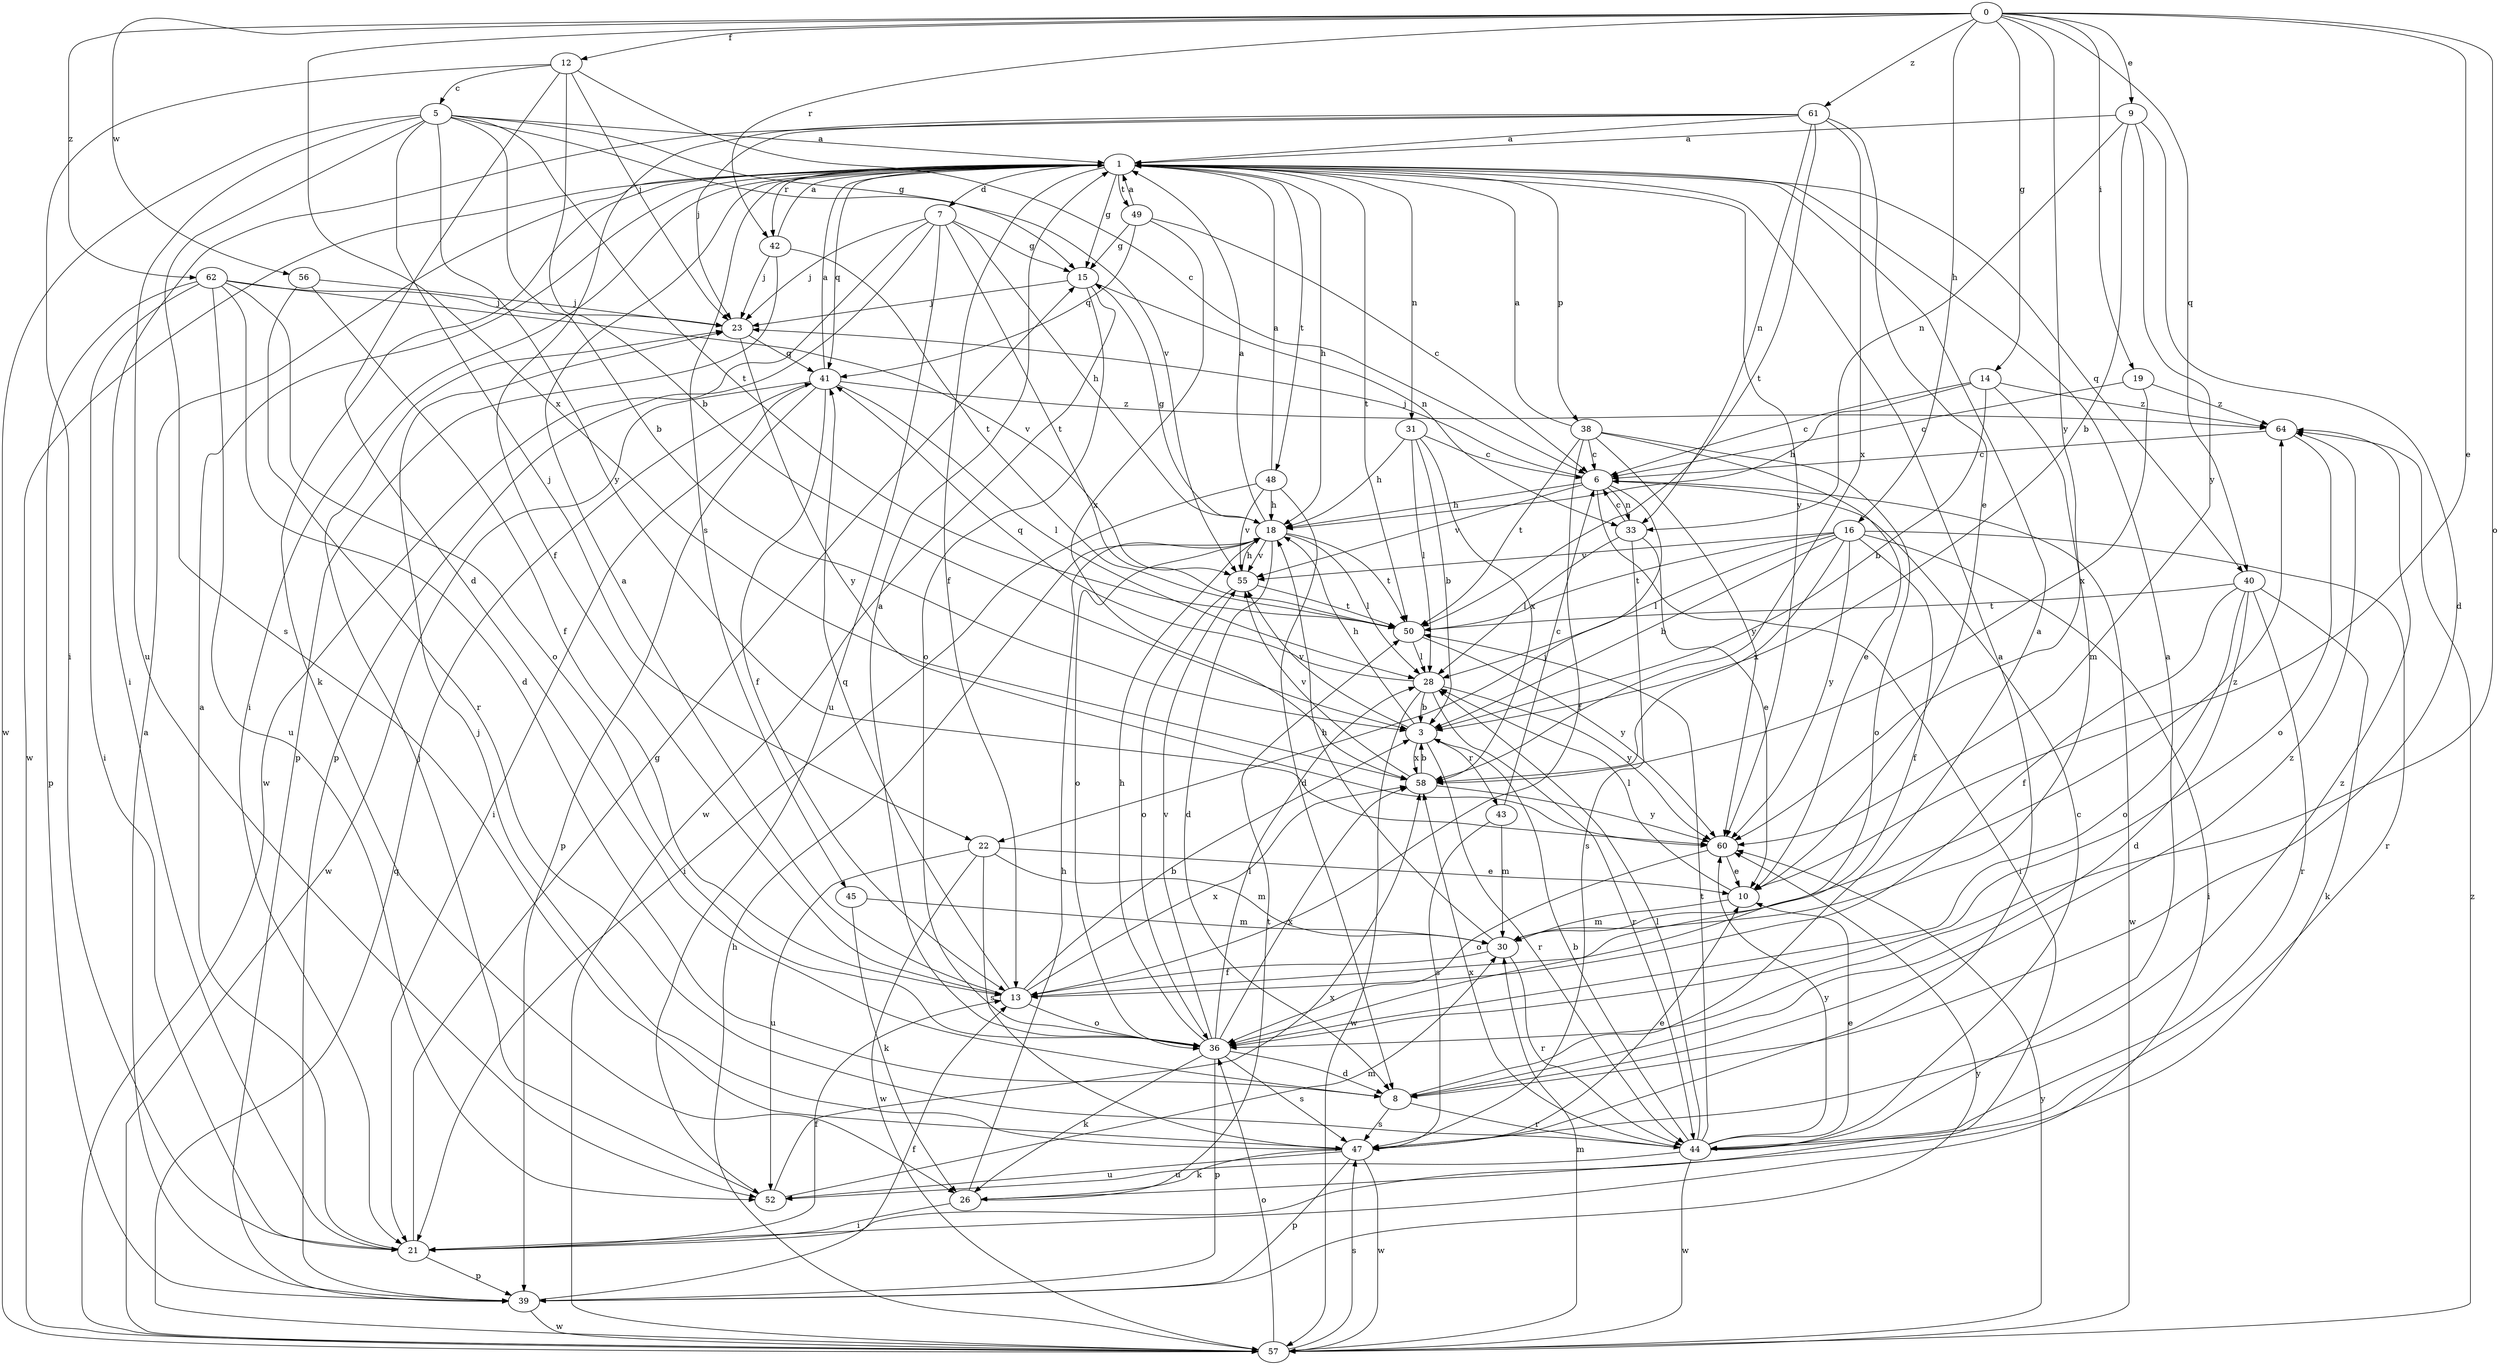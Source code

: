 strict digraph  {
0;
1;
3;
5;
6;
7;
8;
9;
10;
12;
13;
14;
15;
16;
18;
19;
21;
22;
23;
26;
28;
30;
31;
33;
36;
38;
39;
40;
41;
42;
43;
44;
45;
47;
48;
49;
50;
52;
55;
56;
57;
58;
60;
61;
62;
64;
0 -> 9  [label=e];
0 -> 10  [label=e];
0 -> 12  [label=f];
0 -> 14  [label=g];
0 -> 16  [label=h];
0 -> 19  [label=i];
0 -> 36  [label=o];
0 -> 40  [label=q];
0 -> 42  [label=r];
0 -> 56  [label=w];
0 -> 58  [label=x];
0 -> 60  [label=y];
0 -> 61  [label=z];
0 -> 62  [label=z];
1 -> 7  [label=d];
1 -> 13  [label=f];
1 -> 15  [label=g];
1 -> 18  [label=h];
1 -> 21  [label=i];
1 -> 26  [label=k];
1 -> 31  [label=n];
1 -> 38  [label=p];
1 -> 40  [label=q];
1 -> 41  [label=q];
1 -> 42  [label=r];
1 -> 45  [label=s];
1 -> 48  [label=t];
1 -> 49  [label=t];
1 -> 50  [label=t];
1 -> 57  [label=w];
1 -> 60  [label=y];
3 -> 18  [label=h];
3 -> 43  [label=r];
3 -> 44  [label=r];
3 -> 55  [label=v];
3 -> 58  [label=x];
5 -> 1  [label=a];
5 -> 3  [label=b];
5 -> 15  [label=g];
5 -> 22  [label=j];
5 -> 47  [label=s];
5 -> 50  [label=t];
5 -> 52  [label=u];
5 -> 55  [label=v];
5 -> 57  [label=w];
5 -> 60  [label=y];
6 -> 18  [label=h];
6 -> 21  [label=i];
6 -> 22  [label=j];
6 -> 23  [label=j];
6 -> 33  [label=n];
6 -> 55  [label=v];
6 -> 57  [label=w];
7 -> 15  [label=g];
7 -> 18  [label=h];
7 -> 23  [label=j];
7 -> 39  [label=p];
7 -> 50  [label=t];
7 -> 52  [label=u];
7 -> 57  [label=w];
8 -> 1  [label=a];
8 -> 44  [label=r];
8 -> 47  [label=s];
8 -> 64  [label=z];
9 -> 1  [label=a];
9 -> 3  [label=b];
9 -> 8  [label=d];
9 -> 33  [label=n];
9 -> 60  [label=y];
10 -> 28  [label=l];
10 -> 30  [label=m];
12 -> 3  [label=b];
12 -> 5  [label=c];
12 -> 6  [label=c];
12 -> 8  [label=d];
12 -> 21  [label=i];
12 -> 23  [label=j];
13 -> 1  [label=a];
13 -> 3  [label=b];
13 -> 36  [label=o];
13 -> 41  [label=q];
13 -> 58  [label=x];
14 -> 3  [label=b];
14 -> 6  [label=c];
14 -> 18  [label=h];
14 -> 30  [label=m];
14 -> 64  [label=z];
15 -> 23  [label=j];
15 -> 33  [label=n];
15 -> 36  [label=o];
15 -> 57  [label=w];
16 -> 3  [label=b];
16 -> 13  [label=f];
16 -> 21  [label=i];
16 -> 28  [label=l];
16 -> 44  [label=r];
16 -> 50  [label=t];
16 -> 55  [label=v];
16 -> 58  [label=x];
16 -> 60  [label=y];
18 -> 1  [label=a];
18 -> 8  [label=d];
18 -> 15  [label=g];
18 -> 28  [label=l];
18 -> 36  [label=o];
18 -> 50  [label=t];
18 -> 55  [label=v];
19 -> 6  [label=c];
19 -> 58  [label=x];
19 -> 64  [label=z];
21 -> 1  [label=a];
21 -> 13  [label=f];
21 -> 15  [label=g];
21 -> 39  [label=p];
22 -> 10  [label=e];
22 -> 30  [label=m];
22 -> 47  [label=s];
22 -> 52  [label=u];
22 -> 57  [label=w];
23 -> 41  [label=q];
23 -> 60  [label=y];
26 -> 18  [label=h];
26 -> 21  [label=i];
26 -> 50  [label=t];
28 -> 3  [label=b];
28 -> 41  [label=q];
28 -> 44  [label=r];
28 -> 57  [label=w];
28 -> 60  [label=y];
30 -> 13  [label=f];
30 -> 18  [label=h];
30 -> 44  [label=r];
30 -> 64  [label=z];
31 -> 3  [label=b];
31 -> 6  [label=c];
31 -> 18  [label=h];
31 -> 28  [label=l];
31 -> 58  [label=x];
33 -> 6  [label=c];
33 -> 10  [label=e];
33 -> 28  [label=l];
33 -> 47  [label=s];
36 -> 1  [label=a];
36 -> 8  [label=d];
36 -> 18  [label=h];
36 -> 26  [label=k];
36 -> 28  [label=l];
36 -> 39  [label=p];
36 -> 47  [label=s];
36 -> 55  [label=v];
36 -> 58  [label=x];
38 -> 1  [label=a];
38 -> 6  [label=c];
38 -> 10  [label=e];
38 -> 13  [label=f];
38 -> 36  [label=o];
38 -> 50  [label=t];
38 -> 60  [label=y];
39 -> 1  [label=a];
39 -> 13  [label=f];
39 -> 57  [label=w];
39 -> 60  [label=y];
40 -> 8  [label=d];
40 -> 13  [label=f];
40 -> 26  [label=k];
40 -> 36  [label=o];
40 -> 44  [label=r];
40 -> 50  [label=t];
41 -> 1  [label=a];
41 -> 13  [label=f];
41 -> 21  [label=i];
41 -> 28  [label=l];
41 -> 39  [label=p];
41 -> 57  [label=w];
41 -> 64  [label=z];
42 -> 1  [label=a];
42 -> 23  [label=j];
42 -> 39  [label=p];
42 -> 50  [label=t];
43 -> 6  [label=c];
43 -> 30  [label=m];
43 -> 47  [label=s];
44 -> 1  [label=a];
44 -> 3  [label=b];
44 -> 6  [label=c];
44 -> 10  [label=e];
44 -> 28  [label=l];
44 -> 50  [label=t];
44 -> 52  [label=u];
44 -> 57  [label=w];
44 -> 58  [label=x];
44 -> 60  [label=y];
45 -> 26  [label=k];
45 -> 30  [label=m];
47 -> 1  [label=a];
47 -> 10  [label=e];
47 -> 23  [label=j];
47 -> 26  [label=k];
47 -> 39  [label=p];
47 -> 52  [label=u];
47 -> 57  [label=w];
47 -> 64  [label=z];
48 -> 1  [label=a];
48 -> 8  [label=d];
48 -> 18  [label=h];
48 -> 21  [label=i];
48 -> 55  [label=v];
49 -> 1  [label=a];
49 -> 6  [label=c];
49 -> 15  [label=g];
49 -> 41  [label=q];
49 -> 58  [label=x];
50 -> 28  [label=l];
50 -> 60  [label=y];
52 -> 23  [label=j];
52 -> 30  [label=m];
52 -> 58  [label=x];
55 -> 18  [label=h];
55 -> 36  [label=o];
55 -> 50  [label=t];
56 -> 13  [label=f];
56 -> 23  [label=j];
56 -> 44  [label=r];
57 -> 18  [label=h];
57 -> 30  [label=m];
57 -> 36  [label=o];
57 -> 41  [label=q];
57 -> 47  [label=s];
57 -> 60  [label=y];
57 -> 64  [label=z];
58 -> 3  [label=b];
58 -> 55  [label=v];
58 -> 60  [label=y];
60 -> 10  [label=e];
60 -> 36  [label=o];
61 -> 1  [label=a];
61 -> 10  [label=e];
61 -> 13  [label=f];
61 -> 21  [label=i];
61 -> 23  [label=j];
61 -> 33  [label=n];
61 -> 50  [label=t];
61 -> 58  [label=x];
62 -> 8  [label=d];
62 -> 21  [label=i];
62 -> 23  [label=j];
62 -> 36  [label=o];
62 -> 39  [label=p];
62 -> 52  [label=u];
62 -> 55  [label=v];
64 -> 6  [label=c];
64 -> 36  [label=o];
}
